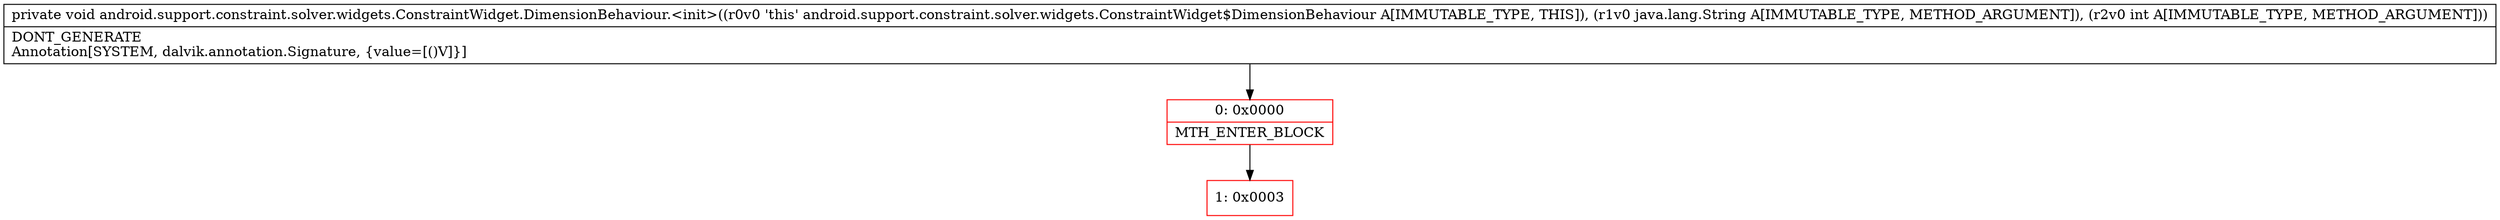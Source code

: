digraph "CFG forandroid.support.constraint.solver.widgets.ConstraintWidget.DimensionBehaviour.\<init\>(Ljava\/lang\/String;I)V" {
subgraph cluster_Region_504792410 {
label = "R(0)";
node [shape=record,color=blue];
}
Node_0 [shape=record,color=red,label="{0\:\ 0x0000|MTH_ENTER_BLOCK\l}"];
Node_1 [shape=record,color=red,label="{1\:\ 0x0003}"];
MethodNode[shape=record,label="{private void android.support.constraint.solver.widgets.ConstraintWidget.DimensionBehaviour.\<init\>((r0v0 'this' android.support.constraint.solver.widgets.ConstraintWidget$DimensionBehaviour A[IMMUTABLE_TYPE, THIS]), (r1v0 java.lang.String A[IMMUTABLE_TYPE, METHOD_ARGUMENT]), (r2v0 int A[IMMUTABLE_TYPE, METHOD_ARGUMENT]))  | DONT_GENERATE\lAnnotation[SYSTEM, dalvik.annotation.Signature, \{value=[()V]\}]\l}"];
MethodNode -> Node_0;
Node_0 -> Node_1;
}

